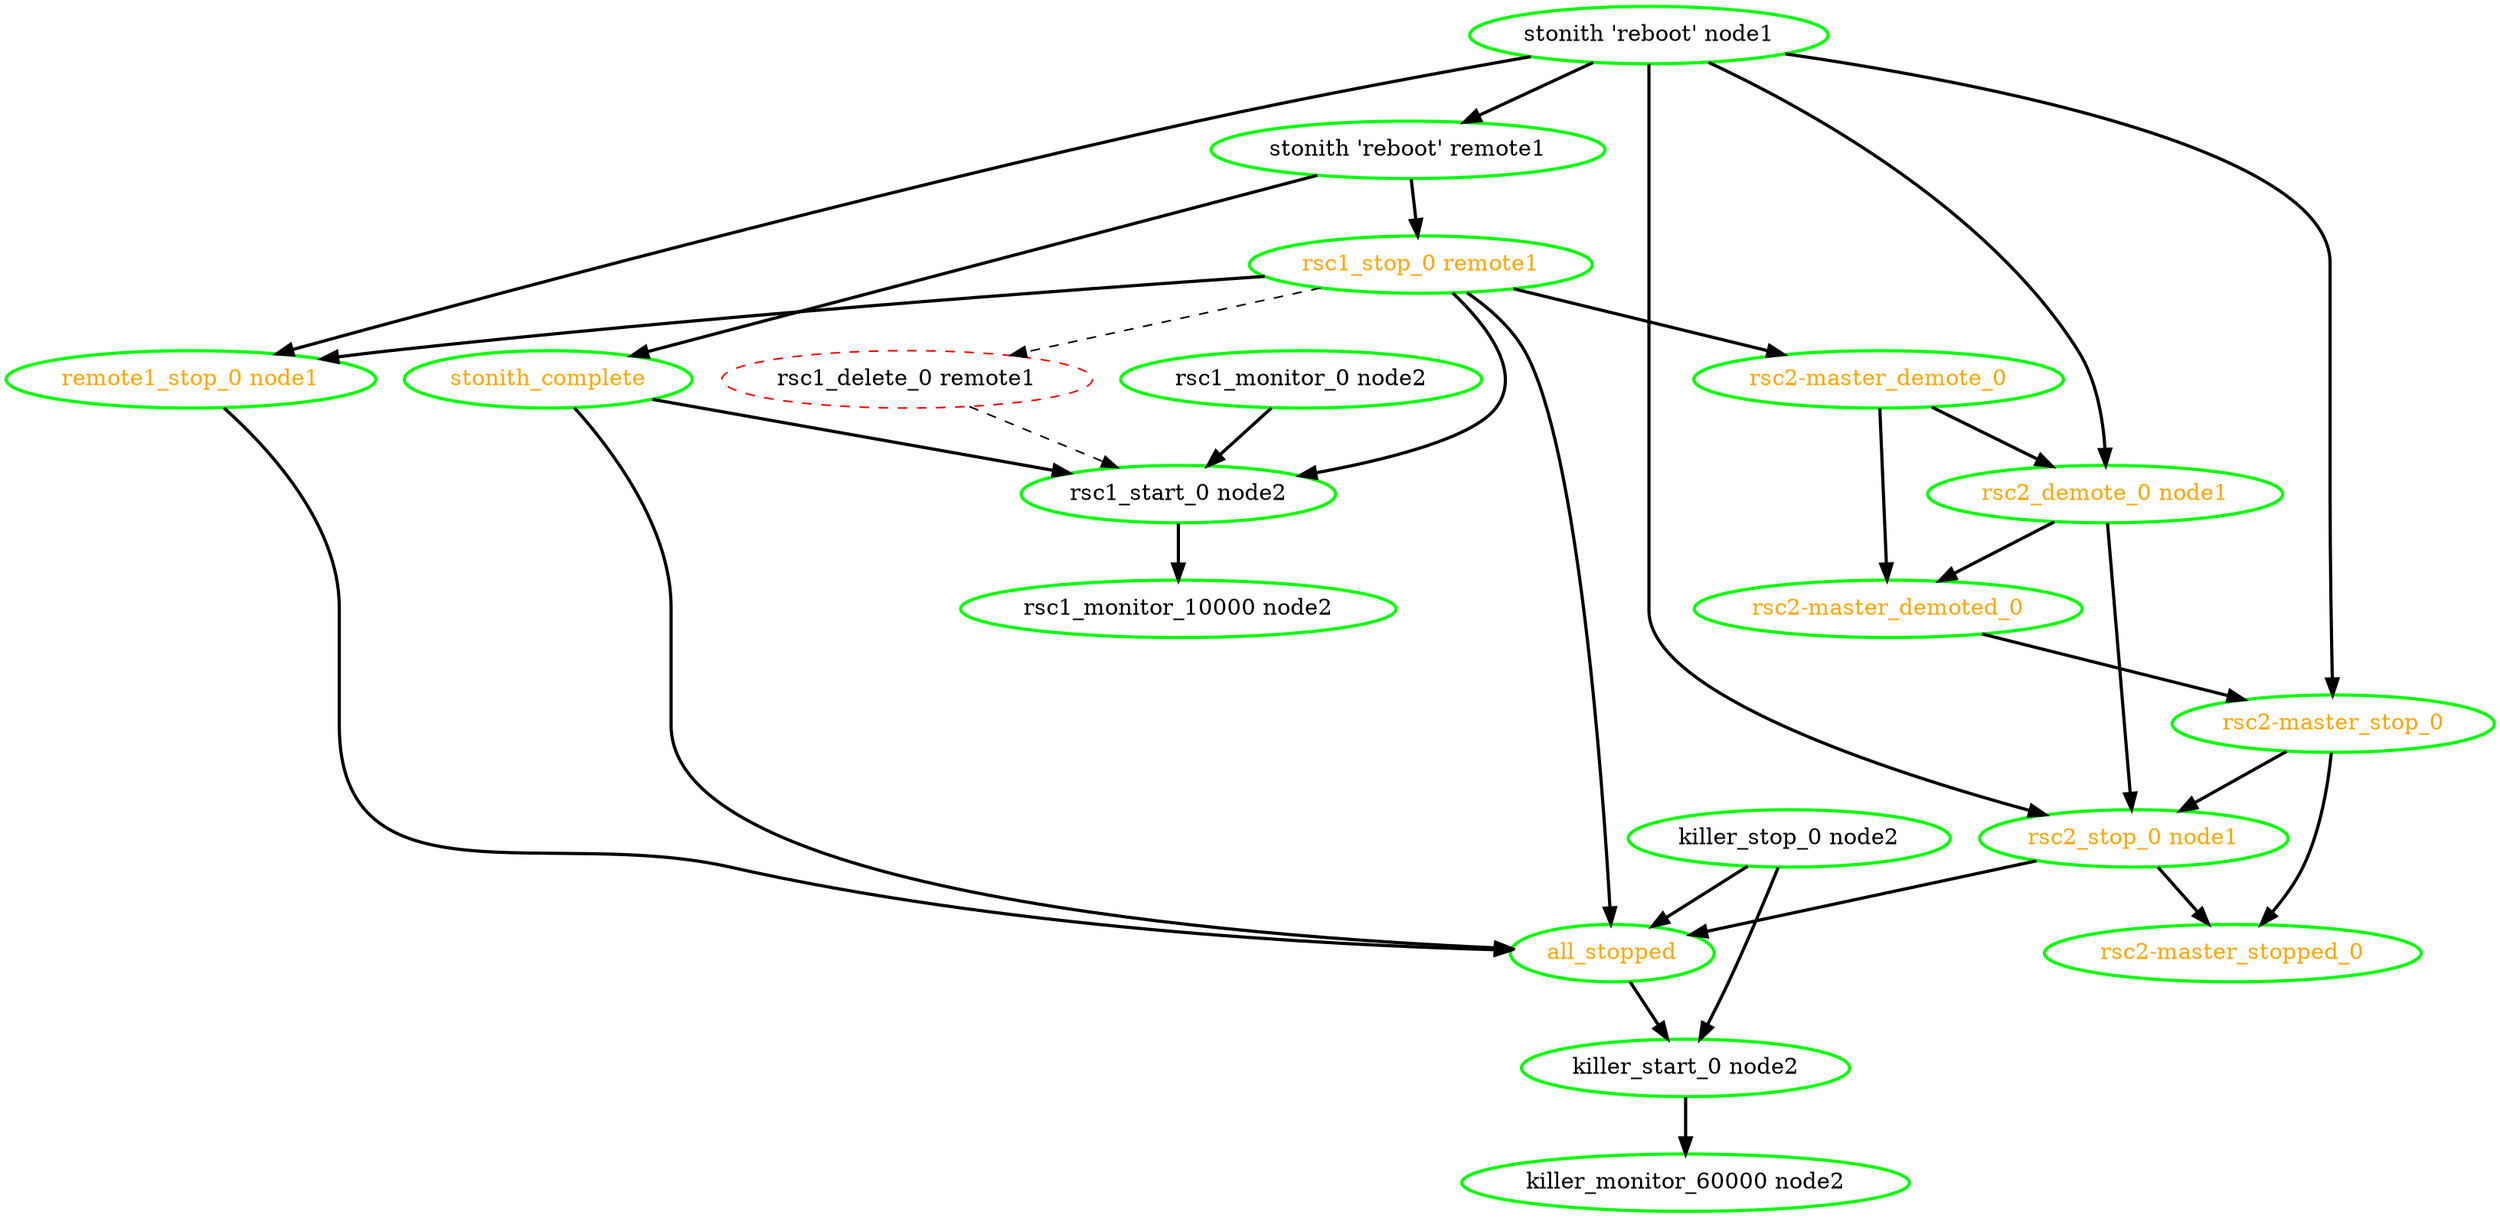 digraph "g" {
"all_stopped" -> "killer_start_0 node2" [ style = bold]
"all_stopped" [ style=bold color="green" fontcolor="orange"]
"killer_monitor_60000 node2" [ style=bold color="green" fontcolor="black"]
"killer_start_0 node2" -> "killer_monitor_60000 node2" [ style = bold]
"killer_start_0 node2" [ style=bold color="green" fontcolor="black"]
"killer_stop_0 node2" -> "all_stopped" [ style = bold]
"killer_stop_0 node2" -> "killer_start_0 node2" [ style = bold]
"killer_stop_0 node2" [ style=bold color="green" fontcolor="black"]
"remote1_stop_0 node1" -> "all_stopped" [ style = bold]
"remote1_stop_0 node1" [ style=bold color="green" fontcolor="orange"]
"rsc1_delete_0 remote1" -> "rsc1_start_0 node2" [ style = dashed]
"rsc1_delete_0 remote1" [ style=dashed color="red" fontcolor="black"]
"rsc1_monitor_0 node2" -> "rsc1_start_0 node2" [ style = bold]
"rsc1_monitor_0 node2" [ style=bold color="green" fontcolor="black"]
"rsc1_monitor_10000 node2" [ style=bold color="green" fontcolor="black"]
"rsc1_start_0 node2" -> "rsc1_monitor_10000 node2" [ style = bold]
"rsc1_start_0 node2" [ style=bold color="green" fontcolor="black"]
"rsc1_stop_0 remote1" -> "all_stopped" [ style = bold]
"rsc1_stop_0 remote1" -> "remote1_stop_0 node1" [ style = bold]
"rsc1_stop_0 remote1" -> "rsc1_delete_0 remote1" [ style = dashed]
"rsc1_stop_0 remote1" -> "rsc1_start_0 node2" [ style = bold]
"rsc1_stop_0 remote1" -> "rsc2-master_demote_0" [ style = bold]
"rsc1_stop_0 remote1" [ style=bold color="green" fontcolor="orange"]
"rsc2-master_demote_0" -> "rsc2-master_demoted_0" [ style = bold]
"rsc2-master_demote_0" -> "rsc2_demote_0 node1" [ style = bold]
"rsc2-master_demote_0" [ style=bold color="green" fontcolor="orange"]
"rsc2-master_demoted_0" -> "rsc2-master_stop_0" [ style = bold]
"rsc2-master_demoted_0" [ style=bold color="green" fontcolor="orange"]
"rsc2-master_stop_0" -> "rsc2-master_stopped_0" [ style = bold]
"rsc2-master_stop_0" -> "rsc2_stop_0 node1" [ style = bold]
"rsc2-master_stop_0" [ style=bold color="green" fontcolor="orange"]
"rsc2-master_stopped_0" [ style=bold color="green" fontcolor="orange"]
"rsc2_demote_0 node1" -> "rsc2-master_demoted_0" [ style = bold]
"rsc2_demote_0 node1" -> "rsc2_stop_0 node1" [ style = bold]
"rsc2_demote_0 node1" [ style=bold color="green" fontcolor="orange"]
"rsc2_stop_0 node1" -> "all_stopped" [ style = bold]
"rsc2_stop_0 node1" -> "rsc2-master_stopped_0" [ style = bold]
"rsc2_stop_0 node1" [ style=bold color="green" fontcolor="orange"]
"stonith 'reboot' node1" -> "remote1_stop_0 node1" [ style = bold]
"stonith 'reboot' node1" -> "rsc2-master_stop_0" [ style = bold]
"stonith 'reboot' node1" -> "rsc2_demote_0 node1" [ style = bold]
"stonith 'reboot' node1" -> "rsc2_stop_0 node1" [ style = bold]
"stonith 'reboot' node1" -> "stonith 'reboot' remote1" [ style = bold]
"stonith 'reboot' node1" [ style=bold color="green" fontcolor="black"]
"stonith 'reboot' remote1" -> "rsc1_stop_0 remote1" [ style = bold]
"stonith 'reboot' remote1" -> "stonith_complete" [ style = bold]
"stonith 'reboot' remote1" [ style=bold color="green" fontcolor="black"]
"stonith_complete" -> "all_stopped" [ style = bold]
"stonith_complete" -> "rsc1_start_0 node2" [ style = bold]
"stonith_complete" [ style=bold color="green" fontcolor="orange"]
}
